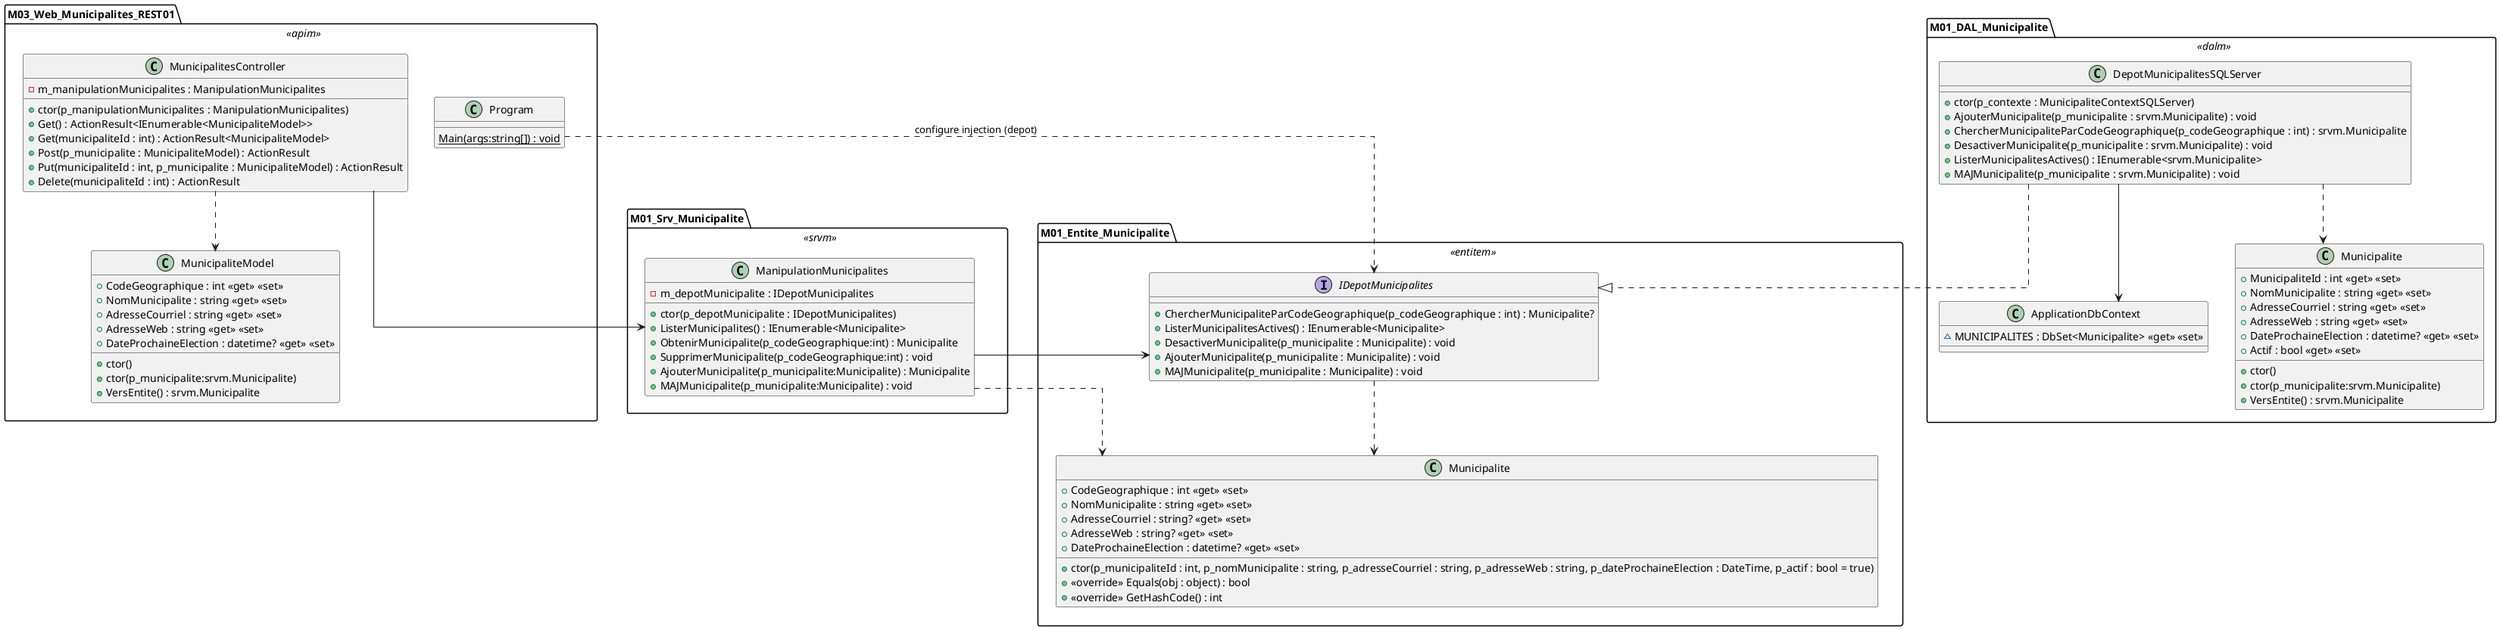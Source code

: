 @startuml
skinparam linetype ortho

namespace M03_Web_Municipalites_REST01 << apim >> {
    class Program {
        {static} Main(args:string[]) : void
    }

    class MunicipalitesController {
        - m_manipulationMunicipalites : ManipulationMunicipalites
        + ctor(p_manipulationMunicipalites : ManipulationMunicipalites)
        + Get() : ActionResult<IEnumerable<MunicipaliteModel>>
        + Get(municipaliteId : int) : ActionResult<MunicipaliteModel>
        + Post(p_municipalite : MunicipaliteModel) : ActionResult
        + Put(municipaliteId : int, p_municipalite : MunicipaliteModel) : ActionResult
        + Delete(municipaliteId : int) : ActionResult
    }

    class MunicipaliteModel {
        + ctor()
        + ctor(p_municipalite:srvm.Municipalite)
        + CodeGeographique : int <<get>> <<set>>
        + NomMunicipalite : string <<get>> <<set>>
        + AdresseCourriel : string <<get>> <<set>>
        + AdresseWeb : string <<get>> <<set>>
        + DateProchaineElection : datetime? <<get>> <<set>>
        + VersEntite() : srvm.Municipalite
    }

    MunicipalitesController ..> MunicipaliteModel

}

namespace M01_Srv_Municipalite << srvm >> {
    class ManipulationMunicipalites {
        - m_depotMunicipalite : IDepotMunicipalites
        + ctor(p_depotMunicipalite : IDepotMunicipalites)
        + ListerMunicipalites() : IEnumerable<Municipalite>
        + ObtenirMunicipalite(p_codeGeographique:int) : Municipalite
        + SupprimerMunicipalite(p_codeGeographique:int) : void
        + AjouterMunicipalite(p_municipalite:Municipalite) : Municipalite
        + MAJMunicipalite(p_municipalite:Municipalite) : void
    }

    MunicipalitesController -d-> ManipulationMunicipalites

}

namespace M01_Entite_Municipalite << entitem >> {
    interface IDepotMunicipalites {
        + ChercherMunicipaliteParCodeGeographique(p_codeGeographique : int) : Municipalite?
        + ListerMunicipalitesActives() : IEnumerable<Municipalite>
        + DesactiverMunicipalite(p_municipalite : Municipalite) : void
        + AjouterMunicipalite(p_municipalite : Municipalite) : void
        + MAJMunicipalite(p_municipalite : Municipalite) : void
    }

    class Municipalite {
        + ctor(p_municipaliteId : int, p_nomMunicipalite : string, p_adresseCourriel : string, p_adresseWeb : string, p_dateProchaineElection : DateTime, p_actif : bool = true)
        + CodeGeographique : int <<get>> <<set>>
        + NomMunicipalite : string <<get>> <<set>>
        + AdresseCourriel : string? <<get>> <<set>>
        + AdresseWeb : string? <<get>> <<set>>
        + DateProchaineElection : datetime? <<get>> <<set>>
        + <<override>> Equals(obj : object) : bool
        + <<override>> GetHashCode() : int
    }

    M01_Srv_Municipalite.ManipulationMunicipalites -> IDepotMunicipalites
    IDepotMunicipalites ..> Municipalite
    M01_Srv_Municipalite.ManipulationMunicipalites ..> Municipalite
    M03_Web_Municipalites_REST01.Program ..> IDepotMunicipalites : configure injection (depot)
}

namespace M01_DAL_Municipalite << dalm >> {
    class ApplicationDbContext {
        ~ MUNICIPALITES : DbSet<Municipalite> <<get>> <<set>>
    }

    class DepotMunicipalitesSQLServer {
        + ctor(p_contexte : MunicipaliteContextSQLServer)
        + AjouterMunicipalite(p_municipalite : srvm.Municipalite) : void
        + ChercherMunicipaliteParCodeGeographique(p_codeGeographique : int) : srvm.Municipalite
        + DesactiverMunicipalite(p_municipalite : srvm.Municipalite) : void
        + ListerMunicipalitesActives() : IEnumerable<srvm.Municipalite>
        + MAJMunicipalite(p_municipalite : srvm.Municipalite) : void
    }


    class Municipalite {
        + MunicipaliteId : int <<get>> <<set>>
        + NomMunicipalite : string <<get>> <<set>>
        + AdresseCourriel : string <<get>> <<set>>
        + AdresseWeb : string <<get>> <<set>>
        + DateProchaineElection : datetime? <<get>> <<set>>
        + Actif : bool <<get>> <<set>>
        + ctor()
        + ctor(p_municipalite:srvm.Municipalite)
        + VersEntite() : srvm.Municipalite
    }

    DepotMunicipalitesSQLServer ..|> M01_Entite_Municipalite.IDepotMunicipalites
    DepotMunicipalitesSQLServer --> ApplicationDbContext
    DepotMunicipalitesSQLServer ..> Municipalite
}

M03_Web_Municipalites_REST01 .u[hidden]. M01_Srv_Municipalite
M01_Srv_Municipalite .l[hidden]. M01_Entite_Municipalite


@enduml
